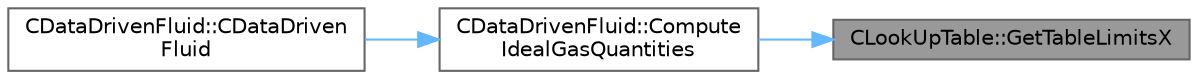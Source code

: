digraph "CLookUpTable::GetTableLimitsX"
{
 // LATEX_PDF_SIZE
  bgcolor="transparent";
  edge [fontname=Helvetica,fontsize=10,labelfontname=Helvetica,labelfontsize=10];
  node [fontname=Helvetica,fontsize=10,shape=box,height=0.2,width=0.4];
  rankdir="RL";
  Node1 [id="Node000001",label="CLookUpTable::GetTableLimitsX",height=0.2,width=0.4,color="gray40", fillcolor="grey60", style="filled", fontcolor="black",tooltip="Determine the minimum and maximum value of the first controlling variable."];
  Node1 -> Node2 [id="edge1_Node000001_Node000002",dir="back",color="steelblue1",style="solid",tooltip=" "];
  Node2 [id="Node000002",label="CDataDrivenFluid::Compute\lIdealGasQuantities",height=0.2,width=0.4,color="grey40", fillcolor="white", style="filled",URL="$classCDataDrivenFluid.html#a9dc486b3550f65a243ad8e5c39ae7791",tooltip=" "];
  Node2 -> Node3 [id="edge2_Node000002_Node000003",dir="back",color="steelblue1",style="solid",tooltip=" "];
  Node3 [id="Node000003",label="CDataDrivenFluid::CDataDriven\lFluid",height=0.2,width=0.4,color="grey40", fillcolor="white", style="filled",URL="$classCDataDrivenFluid.html#ad7ecdddc41ba7e0b95da2459ca77b2c7",tooltip="Constructor of the class."];
}
